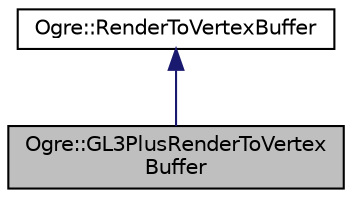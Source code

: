 digraph "Ogre::GL3PlusRenderToVertexBuffer"
{
  bgcolor="transparent";
  edge [fontname="Helvetica",fontsize="10",labelfontname="Helvetica",labelfontsize="10"];
  node [fontname="Helvetica",fontsize="10",shape=record];
  Node0 [label="Ogre::GL3PlusRenderToVertex\lBuffer",height=0.2,width=0.4,color="black", fillcolor="grey75", style="filled", fontcolor="black"];
  Node1 -> Node0 [dir="back",color="midnightblue",fontsize="10",style="solid",fontname="Helvetica"];
  Node1 [label="Ogre::RenderToVertexBuffer",height=0.2,width=0.4,color="black",URL="$class_ogre_1_1_render_to_vertex_buffer.html",tooltip="An object which renders geometry to a vertex. "];
}
